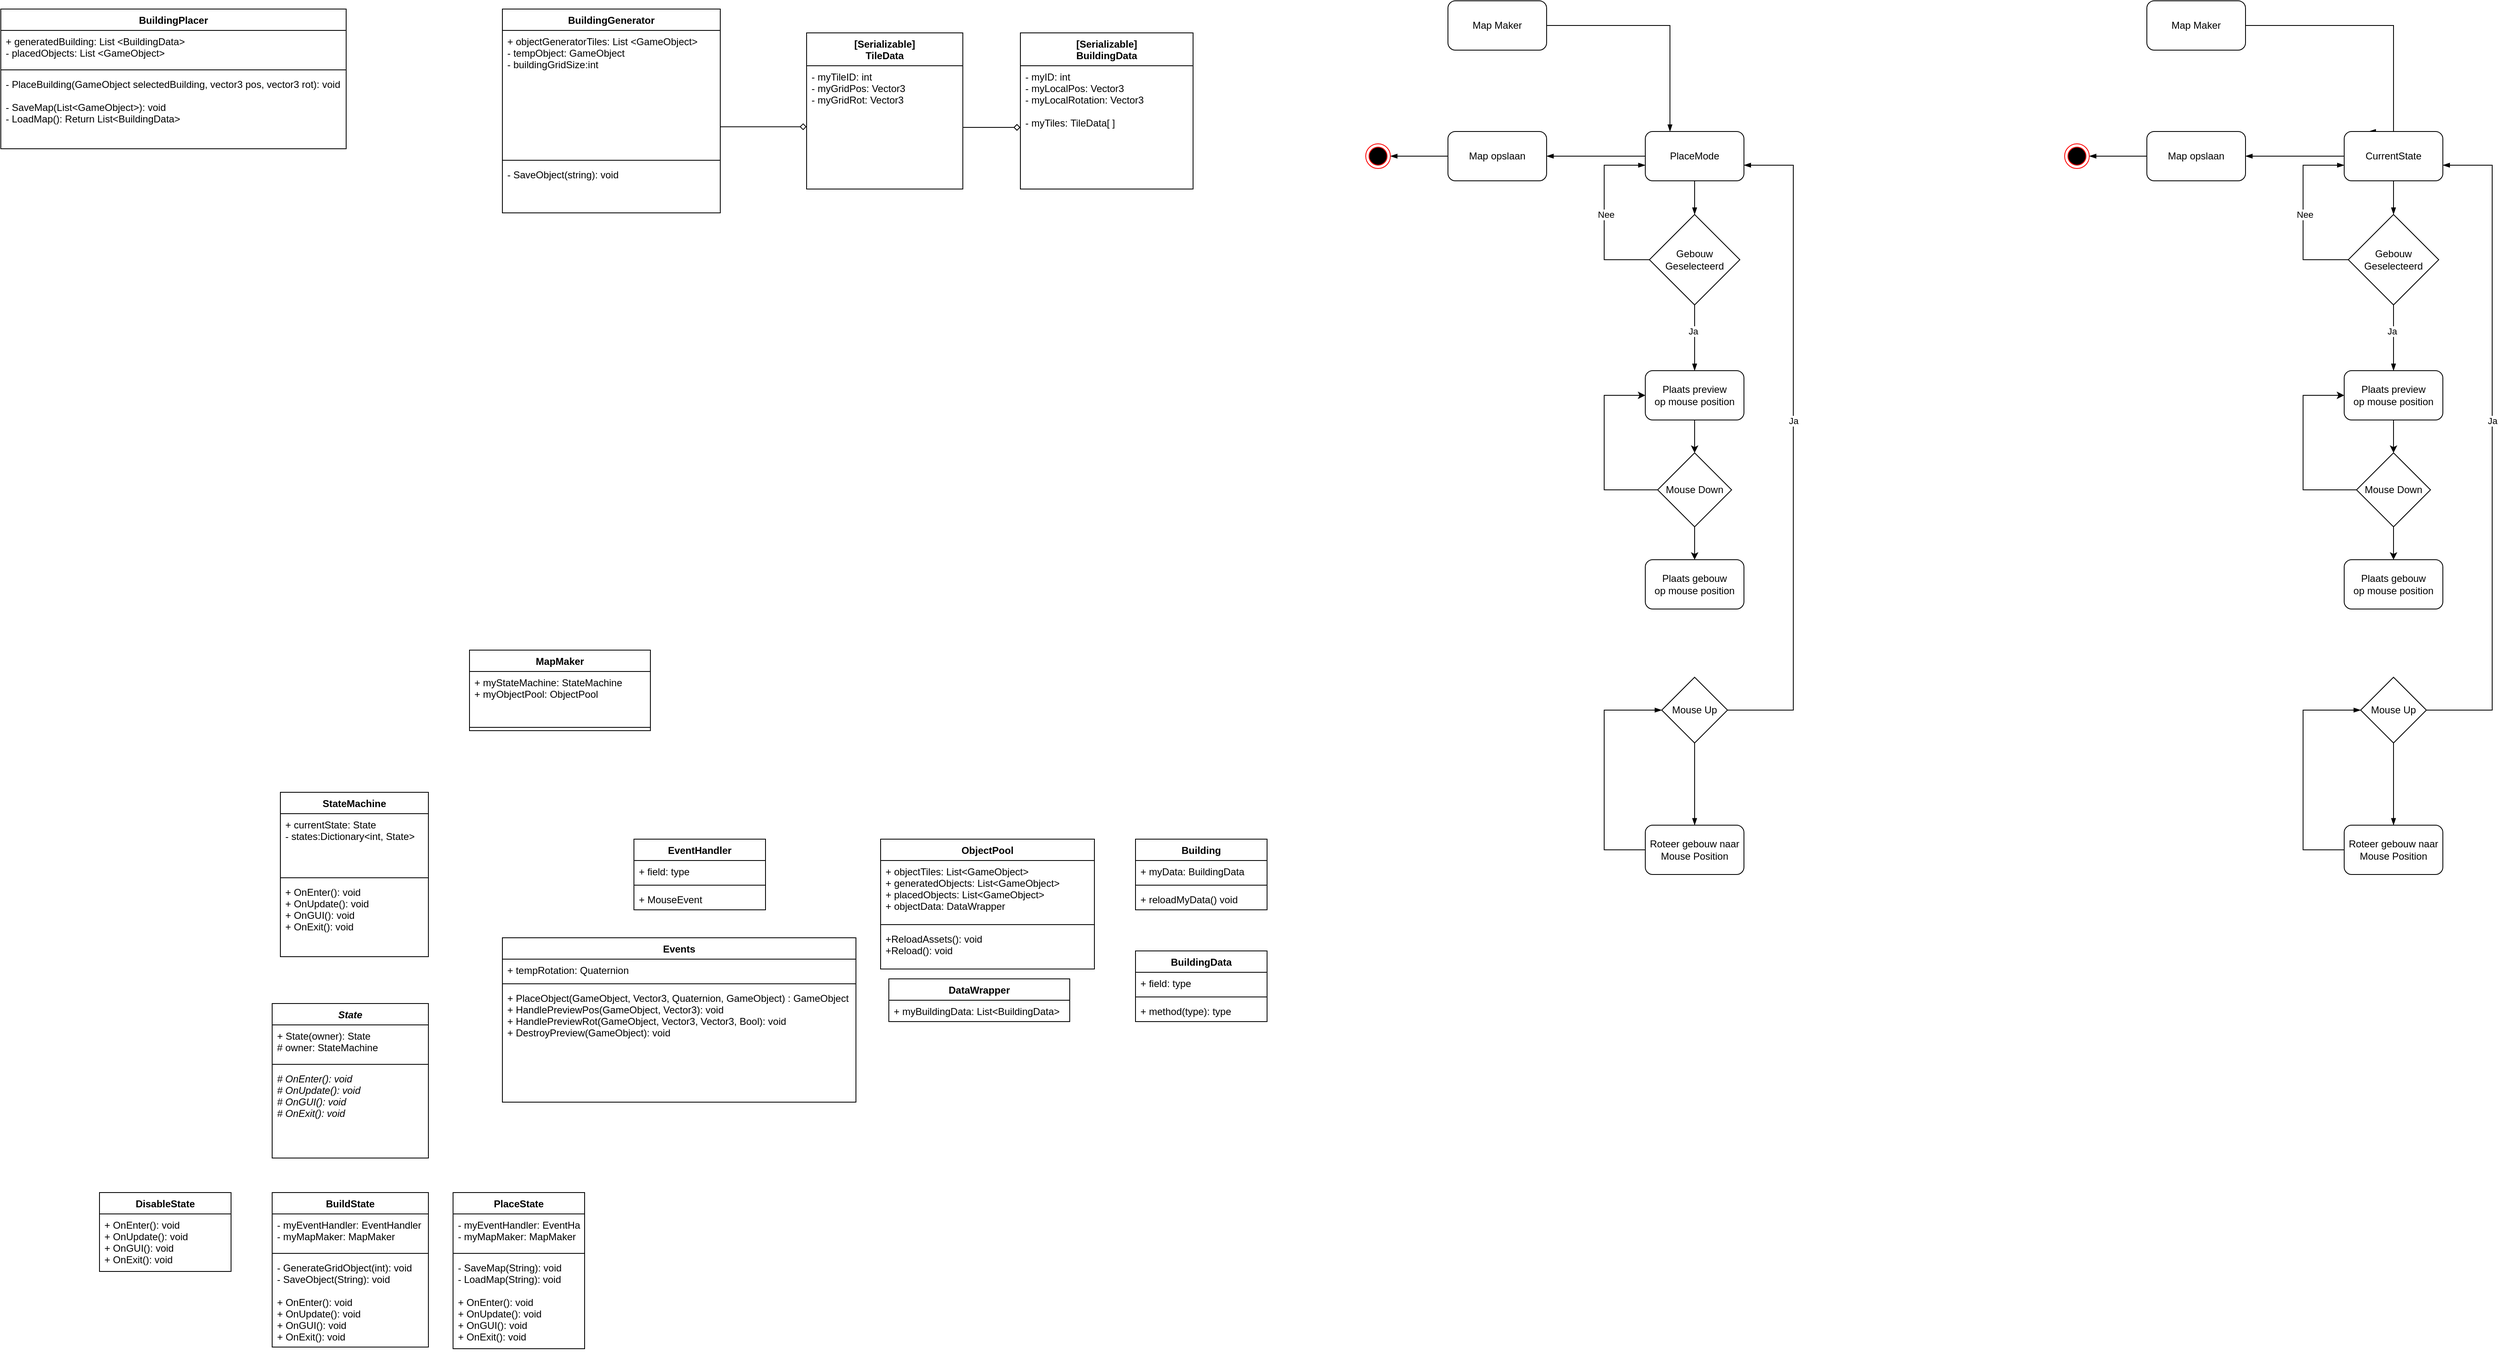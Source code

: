 <mxfile version="13.7.5" type="device"><diagram id="C5RBs43oDa-KdzZeNtuy" name="Page-1"><mxGraphModel dx="3716" dy="1123" grid="1" gridSize="10" guides="1" tooltips="1" connect="1" arrows="1" fold="1" page="1" pageScale="1" pageWidth="827" pageHeight="1169" math="0" shadow="0"><root><mxCell id="WIyWlLk6GJQsqaUBKTNV-0"/><mxCell id="WIyWlLk6GJQsqaUBKTNV-1" parent="WIyWlLk6GJQsqaUBKTNV-0"/><mxCell id="HH65eVQsqdhY8HwnUr6k-2" style="edgeStyle=orthogonalEdgeStyle;rounded=0;orthogonalLoop=1;jettySize=auto;html=1;endArrow=diamond;endFill=0;exitX=0.999;exitY=0.761;exitDx=0;exitDy=0;exitPerimeter=0;" parent="WIyWlLk6GJQsqaUBKTNV-1" source="IgAVM4vXfL1sO0VFCmK_-23" target="IgAVM4vXfL1sO0VFCmK_-1" edge="1"><mxGeometry relative="1" as="geometry"><Array as="points"><mxPoint x="-680" y="364"/><mxPoint x="-680" y="364"/></Array></mxGeometry></mxCell><mxCell id="HH65eVQsqdhY8HwnUr6k-53" style="edgeStyle=orthogonalEdgeStyle;rounded=0;orthogonalLoop=1;jettySize=auto;html=1;entryX=0.25;entryY=0;entryDx=0;entryDy=0;endArrow=blockThin;endFill=1;" parent="WIyWlLk6GJQsqaUBKTNV-1" source="HH65eVQsqdhY8HwnUr6k-3" target="HH65eVQsqdhY8HwnUr6k-4" edge="1"><mxGeometry relative="1" as="geometry"/></mxCell><mxCell id="HH65eVQsqdhY8HwnUr6k-3" value="Map Maker" style="rounded=1;whiteSpace=wrap;html=1;" parent="WIyWlLk6GJQsqaUBKTNV-1" vertex="1"><mxGeometry x="190" y="210" width="120" height="60" as="geometry"/></mxCell><mxCell id="HH65eVQsqdhY8HwnUr6k-16" style="edgeStyle=orthogonalEdgeStyle;rounded=0;orthogonalLoop=1;jettySize=auto;html=1;endArrow=blockThin;endFill=1;" parent="WIyWlLk6GJQsqaUBKTNV-1" source="HH65eVQsqdhY8HwnUr6k-4" target="HH65eVQsqdhY8HwnUr6k-5" edge="1"><mxGeometry relative="1" as="geometry"/></mxCell><mxCell id="HH65eVQsqdhY8HwnUr6k-27" style="edgeStyle=orthogonalEdgeStyle;rounded=0;orthogonalLoop=1;jettySize=auto;html=1;entryX=1;entryY=0.5;entryDx=0;entryDy=0;endArrow=blockThin;endFill=1;" parent="WIyWlLk6GJQsqaUBKTNV-1" source="HH65eVQsqdhY8HwnUr6k-4" target="HH65eVQsqdhY8HwnUr6k-11" edge="1"><mxGeometry relative="1" as="geometry"/></mxCell><mxCell id="HH65eVQsqdhY8HwnUr6k-4" value="PlaceMode&lt;br&gt;" style="rounded=1;whiteSpace=wrap;html=1;" parent="WIyWlLk6GJQsqaUBKTNV-1" vertex="1"><mxGeometry x="430" y="369" width="120" height="60" as="geometry"/></mxCell><mxCell id="HH65eVQsqdhY8HwnUr6k-12" style="edgeStyle=orthogonalEdgeStyle;rounded=0;orthogonalLoop=1;jettySize=auto;html=1;endArrow=blockThin;endFill=1;" parent="WIyWlLk6GJQsqaUBKTNV-1" source="HH65eVQsqdhY8HwnUr6k-5" target="HH65eVQsqdhY8HwnUr6k-4" edge="1"><mxGeometry relative="1" as="geometry"><Array as="points"><mxPoint x="380" y="525"/><mxPoint x="380" y="410"/></Array></mxGeometry></mxCell><mxCell id="HH65eVQsqdhY8HwnUr6k-13" value="Nee" style="edgeLabel;html=1;align=center;verticalAlign=middle;resizable=0;points=[];" parent="HH65eVQsqdhY8HwnUr6k-12" vertex="1" connectable="0"><mxGeometry x="-0.696" y="-1" relative="1" as="geometry"><mxPoint x="-20" y="-54" as="offset"/></mxGeometry></mxCell><mxCell id="HH65eVQsqdhY8HwnUr6k-14" style="edgeStyle=orthogonalEdgeStyle;rounded=0;orthogonalLoop=1;jettySize=auto;html=1;endArrow=blockThin;endFill=1;" parent="WIyWlLk6GJQsqaUBKTNV-1" source="HH65eVQsqdhY8HwnUr6k-5" target="HH65eVQsqdhY8HwnUr6k-6" edge="1"><mxGeometry relative="1" as="geometry"/></mxCell><mxCell id="HH65eVQsqdhY8HwnUr6k-15" value="Ja" style="edgeLabel;html=1;align=center;verticalAlign=middle;resizable=0;points=[];" parent="HH65eVQsqdhY8HwnUr6k-14" vertex="1" connectable="0"><mxGeometry x="-0.196" y="-2" relative="1" as="geometry"><mxPoint as="offset"/></mxGeometry></mxCell><mxCell id="HH65eVQsqdhY8HwnUr6k-5" value="Gebouw Geselecteerd" style="rhombus;whiteSpace=wrap;html=1;" parent="WIyWlLk6GJQsqaUBKTNV-1" vertex="1"><mxGeometry x="435" y="470" width="110" height="110" as="geometry"/></mxCell><mxCell id="2NxVNbhlV4K2pOtiTx14-7" style="edgeStyle=orthogonalEdgeStyle;rounded=0;orthogonalLoop=1;jettySize=auto;html=1;" edge="1" parent="WIyWlLk6GJQsqaUBKTNV-1" source="HH65eVQsqdhY8HwnUr6k-6" target="2NxVNbhlV4K2pOtiTx14-6"><mxGeometry relative="1" as="geometry"/></mxCell><mxCell id="HH65eVQsqdhY8HwnUr6k-6" value="Plaats preview&lt;br&gt;op mouse position" style="rounded=1;whiteSpace=wrap;html=1;" parent="WIyWlLk6GJQsqaUBKTNV-1" vertex="1"><mxGeometry x="430" y="660" width="120" height="60" as="geometry"/></mxCell><mxCell id="HH65eVQsqdhY8HwnUr6k-52" style="edgeStyle=orthogonalEdgeStyle;rounded=0;orthogonalLoop=1;jettySize=auto;html=1;endArrow=blockThin;endFill=1;" parent="WIyWlLk6GJQsqaUBKTNV-1" source="HH65eVQsqdhY8HwnUr6k-11" target="HH65eVQsqdhY8HwnUr6k-51" edge="1"><mxGeometry relative="1" as="geometry"/></mxCell><mxCell id="HH65eVQsqdhY8HwnUr6k-11" value="Map opslaan" style="rounded=1;whiteSpace=wrap;html=1;" parent="WIyWlLk6GJQsqaUBKTNV-1" vertex="1"><mxGeometry x="190" y="369" width="120" height="60" as="geometry"/></mxCell><mxCell id="HH65eVQsqdhY8HwnUr6k-21" style="edgeStyle=orthogonalEdgeStyle;rounded=0;orthogonalLoop=1;jettySize=auto;html=1;endArrow=blockThin;endFill=1;" parent="WIyWlLk6GJQsqaUBKTNV-1" source="HH65eVQsqdhY8HwnUr6k-17" target="HH65eVQsqdhY8HwnUr6k-20" edge="1"><mxGeometry relative="1" as="geometry"/></mxCell><mxCell id="HH65eVQsqdhY8HwnUr6k-24" style="edgeStyle=orthogonalEdgeStyle;rounded=0;orthogonalLoop=1;jettySize=auto;html=1;endArrow=blockThin;endFill=1;" parent="WIyWlLk6GJQsqaUBKTNV-1" source="HH65eVQsqdhY8HwnUr6k-17" target="HH65eVQsqdhY8HwnUr6k-4" edge="1"><mxGeometry relative="1" as="geometry"><mxPoint x="620" y="792" as="targetPoint"/><Array as="points"><mxPoint x="610" y="1073"/><mxPoint x="610" y="410"/></Array></mxGeometry></mxCell><mxCell id="HH65eVQsqdhY8HwnUr6k-26" value="Nee" style="edgeLabel;html=1;align=center;verticalAlign=middle;resizable=0;points=[];" parent="HH65eVQsqdhY8HwnUr6k-24" vertex="1" connectable="0"><mxGeometry x="-0.267" y="2" relative="1" as="geometry"><mxPoint x="-118" y="193" as="offset"/></mxGeometry></mxCell><mxCell id="HH65eVQsqdhY8HwnUr6k-48" value="Ja" style="edgeLabel;html=1;align=center;verticalAlign=middle;resizable=0;points=[];" parent="HH65eVQsqdhY8HwnUr6k-24" vertex="1" connectable="0"><mxGeometry x="0.111" y="-16" relative="1" as="geometry"><mxPoint x="-16" y="14" as="offset"/></mxGeometry></mxCell><mxCell id="HH65eVQsqdhY8HwnUr6k-17" value="Mouse Up" style="rhombus;whiteSpace=wrap;html=1;" parent="WIyWlLk6GJQsqaUBKTNV-1" vertex="1"><mxGeometry x="450" y="1033" width="80" height="80" as="geometry"/></mxCell><mxCell id="HH65eVQsqdhY8HwnUr6k-25" style="edgeStyle=orthogonalEdgeStyle;rounded=0;orthogonalLoop=1;jettySize=auto;html=1;entryX=0;entryY=0.5;entryDx=0;entryDy=0;endArrow=blockThin;endFill=1;" parent="WIyWlLk6GJQsqaUBKTNV-1" source="HH65eVQsqdhY8HwnUr6k-20" target="HH65eVQsqdhY8HwnUr6k-17" edge="1"><mxGeometry relative="1" as="geometry"><Array as="points"><mxPoint x="380" y="1243"/><mxPoint x="380" y="1073"/></Array></mxGeometry></mxCell><mxCell id="HH65eVQsqdhY8HwnUr6k-20" value="Roteer gebouw naar &lt;br&gt;Mouse Position" style="rounded=1;whiteSpace=wrap;html=1;" parent="WIyWlLk6GJQsqaUBKTNV-1" vertex="1"><mxGeometry x="430" y="1213" width="120" height="60" as="geometry"/></mxCell><mxCell id="HH65eVQsqdhY8HwnUr6k-51" value="" style="ellipse;html=1;shape=endState;fillColor=#000000;strokeColor=#ff0000;" parent="WIyWlLk6GJQsqaUBKTNV-1" vertex="1"><mxGeometry x="90" y="384" width="30" height="30" as="geometry"/></mxCell><mxCell id="soFC3CEI2WDSfZ9Vsv8Y-6" value="BuildingPlacer&#10;" style="swimlane;fontStyle=1;align=center;verticalAlign=top;childLayout=stackLayout;horizontal=1;startSize=26;horizontalStack=0;resizeParent=1;resizeParentMax=0;resizeLast=0;collapsible=1;marginBottom=0;" parent="WIyWlLk6GJQsqaUBKTNV-1" vertex="1"><mxGeometry x="-1570" y="220" width="420" height="170" as="geometry"/></mxCell><mxCell id="soFC3CEI2WDSfZ9Vsv8Y-7" value="+ generatedBuilding: List &lt;BuildingData&gt;&#10;- placedObjects: List &lt;GameObject&gt;" style="text;strokeColor=none;fillColor=none;align=left;verticalAlign=top;spacingLeft=4;spacingRight=4;overflow=hidden;rotatable=0;points=[[0,0.5],[1,0.5]];portConstraint=eastwest;" parent="soFC3CEI2WDSfZ9Vsv8Y-6" vertex="1"><mxGeometry y="26" width="420" height="44" as="geometry"/></mxCell><mxCell id="soFC3CEI2WDSfZ9Vsv8Y-8" value="" style="line;strokeWidth=1;fillColor=none;align=left;verticalAlign=middle;spacingTop=-1;spacingLeft=3;spacingRight=3;rotatable=0;labelPosition=right;points=[];portConstraint=eastwest;" parent="soFC3CEI2WDSfZ9Vsv8Y-6" vertex="1"><mxGeometry y="70" width="420" height="8" as="geometry"/></mxCell><mxCell id="soFC3CEI2WDSfZ9Vsv8Y-9" value="- PlaceBuilding(GameObject selectedBuilding, vector3 pos, vector3 rot): void&#10;&#10;- SaveMap(List&lt;GameObject&gt;): void&#10;- LoadMap(): Return List&lt;BuildingData&gt; &#10;&#10;" style="text;strokeColor=none;fillColor=none;align=left;verticalAlign=top;spacingLeft=4;spacingRight=4;overflow=hidden;rotatable=0;points=[[0,0.5],[1,0.5]];portConstraint=eastwest;" parent="soFC3CEI2WDSfZ9Vsv8Y-6" vertex="1"><mxGeometry y="78" width="420" height="92" as="geometry"/></mxCell><mxCell id="IgAVM4vXfL1sO0VFCmK_-22" value="BuildingGenerator" style="swimlane;fontStyle=1;align=center;verticalAlign=top;childLayout=stackLayout;horizontal=1;startSize=26;horizontalStack=0;resizeParent=1;resizeParentMax=0;resizeLast=0;collapsible=1;marginBottom=0;" parent="WIyWlLk6GJQsqaUBKTNV-1" vertex="1"><mxGeometry x="-960" y="220" width="265" height="248" as="geometry"/></mxCell><mxCell id="IgAVM4vXfL1sO0VFCmK_-23" value="+ objectGeneratorTiles: List &lt;GameObject&gt;&#10;- tempObject: GameObject&#10;- buildingGridSize:int&#10;" style="text;strokeColor=none;fillColor=none;align=left;verticalAlign=top;spacingLeft=4;spacingRight=4;overflow=hidden;rotatable=0;points=[[0,0.5],[1,0.5]];portConstraint=eastwest;" parent="IgAVM4vXfL1sO0VFCmK_-22" vertex="1"><mxGeometry y="26" width="265" height="154" as="geometry"/></mxCell><mxCell id="IgAVM4vXfL1sO0VFCmK_-24" value="" style="line;strokeWidth=1;fillColor=none;align=left;verticalAlign=middle;spacingTop=-1;spacingLeft=3;spacingRight=3;rotatable=0;labelPosition=right;points=[];portConstraint=eastwest;" parent="IgAVM4vXfL1sO0VFCmK_-22" vertex="1"><mxGeometry y="180" width="265" height="8" as="geometry"/></mxCell><mxCell id="IgAVM4vXfL1sO0VFCmK_-25" value="- SaveObject(string): void" style="text;strokeColor=none;fillColor=none;align=left;verticalAlign=top;spacingLeft=4;spacingRight=4;overflow=hidden;rotatable=0;points=[[0,0.5],[1,0.5]];portConstraint=eastwest;" parent="IgAVM4vXfL1sO0VFCmK_-22" vertex="1"><mxGeometry y="188" width="265" height="60" as="geometry"/></mxCell><mxCell id="lR8WAsf2IgUZu-vf9oTi-2" style="edgeStyle=orthogonalEdgeStyle;rounded=0;orthogonalLoop=1;jettySize=auto;html=1;entryX=0;entryY=0.5;entryDx=0;entryDy=0;endArrow=diamond;endFill=0;" parent="WIyWlLk6GJQsqaUBKTNV-1" source="IgAVM4vXfL1sO0VFCmK_-1" target="soFC3CEI2WDSfZ9Vsv8Y-3" edge="1"><mxGeometry relative="1" as="geometry"/></mxCell><mxCell id="soFC3CEI2WDSfZ9Vsv8Y-2" value="[Serializable]&#10;BuildingData&#10;" style="swimlane;fontStyle=1;align=center;verticalAlign=top;childLayout=stackLayout;horizontal=1;startSize=40;horizontalStack=0;resizeParent=1;resizeParentMax=0;resizeLast=0;collapsible=1;marginBottom=0;" parent="WIyWlLk6GJQsqaUBKTNV-1" vertex="1"><mxGeometry x="-330" y="249" width="210" height="190" as="geometry"><mxRectangle x="-505" y="260" width="110" height="30" as="alternateBounds"/></mxGeometry></mxCell><mxCell id="soFC3CEI2WDSfZ9Vsv8Y-3" value="- myID: int&#10;- myLocalPos: Vector3&#10;- myLocalRotation: Vector3&#10;&#10;- myTiles: TileData[ ]" style="text;strokeColor=none;fillColor=none;align=left;verticalAlign=top;spacingLeft=4;spacingRight=4;overflow=hidden;rotatable=0;points=[[0,0.5],[1,0.5]];portConstraint=eastwest;" parent="soFC3CEI2WDSfZ9Vsv8Y-2" vertex="1"><mxGeometry y="40" width="210" height="150" as="geometry"/></mxCell><mxCell id="IgAVM4vXfL1sO0VFCmK_-0" value="[Serializable]&#10;TileData" style="swimlane;fontStyle=1;align=center;verticalAlign=top;childLayout=stackLayout;horizontal=1;startSize=40;horizontalStack=0;resizeParent=1;resizeParentMax=0;resizeLast=0;collapsible=1;marginBottom=0;" parent="WIyWlLk6GJQsqaUBKTNV-1" vertex="1"><mxGeometry x="-590" y="249" width="190" height="190" as="geometry"/></mxCell><mxCell id="IgAVM4vXfL1sO0VFCmK_-1" value="- myTileID: int&#10;- myGridPos: Vector3&#10;- myGridRot: Vector3&#10;" style="text;strokeColor=none;fillColor=none;align=left;verticalAlign=top;spacingLeft=4;spacingRight=4;overflow=hidden;rotatable=0;points=[[0,0.5],[1,0.5]];portConstraint=eastwest;" parent="IgAVM4vXfL1sO0VFCmK_-0" vertex="1"><mxGeometry y="40" width="190" height="150" as="geometry"/></mxCell><mxCell id="HI-o-fV5O4ijGxOZc2qG-28" value="ObjectPool" style="swimlane;fontStyle=1;align=center;verticalAlign=top;childLayout=stackLayout;horizontal=1;startSize=26;horizontalStack=0;resizeParent=1;resizeParentMax=0;resizeLast=0;collapsible=1;marginBottom=0;" parent="WIyWlLk6GJQsqaUBKTNV-1" vertex="1"><mxGeometry x="-500" y="1230" width="260" height="158" as="geometry"/></mxCell><mxCell id="HI-o-fV5O4ijGxOZc2qG-29" value="+ objectTiles: List&lt;GameObject&gt;&#10;+ generatedObjects: List&lt;GameObject&gt;&#10;+ placedObjects: List&lt;GameObject&gt;&#10;+ objectData: DataWrapper" style="text;strokeColor=none;fillColor=none;align=left;verticalAlign=top;spacingLeft=4;spacingRight=4;overflow=hidden;rotatable=0;points=[[0,0.5],[1,0.5]];portConstraint=eastwest;" parent="HI-o-fV5O4ijGxOZc2qG-28" vertex="1"><mxGeometry y="26" width="260" height="74" as="geometry"/></mxCell><mxCell id="HI-o-fV5O4ijGxOZc2qG-30" value="" style="line;strokeWidth=1;fillColor=none;align=left;verticalAlign=middle;spacingTop=-1;spacingLeft=3;spacingRight=3;rotatable=0;labelPosition=right;points=[];portConstraint=eastwest;" parent="HI-o-fV5O4ijGxOZc2qG-28" vertex="1"><mxGeometry y="100" width="260" height="8" as="geometry"/></mxCell><mxCell id="HI-o-fV5O4ijGxOZc2qG-31" value="+ReloadAssets(): void&#10;+Reload(): void" style="text;strokeColor=none;fillColor=none;align=left;verticalAlign=top;spacingLeft=4;spacingRight=4;overflow=hidden;rotatable=0;points=[[0,0.5],[1,0.5]];portConstraint=eastwest;" parent="HI-o-fV5O4ijGxOZc2qG-28" vertex="1"><mxGeometry y="108" width="260" height="50" as="geometry"/></mxCell><mxCell id="lR8WAsf2IgUZu-vf9oTi-15" value="EventHandler" style="swimlane;fontStyle=1;align=center;verticalAlign=top;childLayout=stackLayout;horizontal=1;startSize=26;horizontalStack=0;resizeParent=1;resizeParentMax=0;resizeLast=0;collapsible=1;marginBottom=0;" parent="WIyWlLk6GJQsqaUBKTNV-1" vertex="1"><mxGeometry x="-800" y="1230" width="160" height="86" as="geometry"/></mxCell><mxCell id="lR8WAsf2IgUZu-vf9oTi-16" value="+ field: type" style="text;strokeColor=none;fillColor=none;align=left;verticalAlign=top;spacingLeft=4;spacingRight=4;overflow=hidden;rotatable=0;points=[[0,0.5],[1,0.5]];portConstraint=eastwest;" parent="lR8WAsf2IgUZu-vf9oTi-15" vertex="1"><mxGeometry y="26" width="160" height="26" as="geometry"/></mxCell><mxCell id="lR8WAsf2IgUZu-vf9oTi-17" value="" style="line;strokeWidth=1;fillColor=none;align=left;verticalAlign=middle;spacingTop=-1;spacingLeft=3;spacingRight=3;rotatable=0;labelPosition=right;points=[];portConstraint=eastwest;" parent="lR8WAsf2IgUZu-vf9oTi-15" vertex="1"><mxGeometry y="52" width="160" height="8" as="geometry"/></mxCell><mxCell id="lR8WAsf2IgUZu-vf9oTi-18" value="+ MouseEvent" style="text;strokeColor=none;fillColor=none;align=left;verticalAlign=top;spacingLeft=4;spacingRight=4;overflow=hidden;rotatable=0;points=[[0,0.5],[1,0.5]];portConstraint=eastwest;" parent="lR8WAsf2IgUZu-vf9oTi-15" vertex="1"><mxGeometry y="60" width="160" height="26" as="geometry"/></mxCell><mxCell id="HI-o-fV5O4ijGxOZc2qG-32" value="DataWrapper" style="swimlane;fontStyle=1;align=center;verticalAlign=top;childLayout=stackLayout;horizontal=1;startSize=26;horizontalStack=0;resizeParent=1;resizeParentMax=0;resizeLast=0;collapsible=1;marginBottom=0;" parent="WIyWlLk6GJQsqaUBKTNV-1" vertex="1"><mxGeometry x="-490" y="1400" width="220" height="52" as="geometry"/></mxCell><mxCell id="HI-o-fV5O4ijGxOZc2qG-33" value="+ myBuildingData: List&lt;BuildingData&gt;" style="text;strokeColor=none;fillColor=none;align=left;verticalAlign=top;spacingLeft=4;spacingRight=4;overflow=hidden;rotatable=0;points=[[0,0.5],[1,0.5]];portConstraint=eastwest;" parent="HI-o-fV5O4ijGxOZc2qG-32" vertex="1"><mxGeometry y="26" width="220" height="26" as="geometry"/></mxCell><mxCell id="HI-o-fV5O4ijGxOZc2qG-41" value="Building&#10;" style="swimlane;fontStyle=1;align=center;verticalAlign=top;childLayout=stackLayout;horizontal=1;startSize=26;horizontalStack=0;resizeParent=1;resizeParentMax=0;resizeLast=0;collapsible=1;marginBottom=0;" parent="WIyWlLk6GJQsqaUBKTNV-1" vertex="1"><mxGeometry x="-190" y="1230" width="160" height="86" as="geometry"/></mxCell><mxCell id="HI-o-fV5O4ijGxOZc2qG-42" value="+ myData: BuildingData" style="text;strokeColor=none;fillColor=none;align=left;verticalAlign=top;spacingLeft=4;spacingRight=4;overflow=hidden;rotatable=0;points=[[0,0.5],[1,0.5]];portConstraint=eastwest;" parent="HI-o-fV5O4ijGxOZc2qG-41" vertex="1"><mxGeometry y="26" width="160" height="26" as="geometry"/></mxCell><mxCell id="HI-o-fV5O4ijGxOZc2qG-43" value="" style="line;strokeWidth=1;fillColor=none;align=left;verticalAlign=middle;spacingTop=-1;spacingLeft=3;spacingRight=3;rotatable=0;labelPosition=right;points=[];portConstraint=eastwest;" parent="HI-o-fV5O4ijGxOZc2qG-41" vertex="1"><mxGeometry y="52" width="160" height="8" as="geometry"/></mxCell><mxCell id="HI-o-fV5O4ijGxOZc2qG-44" value="+ reloadMyData() void" style="text;strokeColor=none;fillColor=none;align=left;verticalAlign=top;spacingLeft=4;spacingRight=4;overflow=hidden;rotatable=0;points=[[0,0.5],[1,0.5]];portConstraint=eastwest;" parent="HI-o-fV5O4ijGxOZc2qG-41" vertex="1"><mxGeometry y="60" width="160" height="26" as="geometry"/></mxCell><mxCell id="HI-o-fV5O4ijGxOZc2qG-36" value="BuildingData" style="swimlane;fontStyle=1;align=center;verticalAlign=top;childLayout=stackLayout;horizontal=1;startSize=26;horizontalStack=0;resizeParent=1;resizeParentMax=0;resizeLast=0;collapsible=1;marginBottom=0;" parent="WIyWlLk6GJQsqaUBKTNV-1" vertex="1"><mxGeometry x="-190" y="1366" width="160" height="86" as="geometry"/></mxCell><mxCell id="HI-o-fV5O4ijGxOZc2qG-37" value="+ field: type" style="text;strokeColor=none;fillColor=none;align=left;verticalAlign=top;spacingLeft=4;spacingRight=4;overflow=hidden;rotatable=0;points=[[0,0.5],[1,0.5]];portConstraint=eastwest;" parent="HI-o-fV5O4ijGxOZc2qG-36" vertex="1"><mxGeometry y="26" width="160" height="26" as="geometry"/></mxCell><mxCell id="HI-o-fV5O4ijGxOZc2qG-38" value="" style="line;strokeWidth=1;fillColor=none;align=left;verticalAlign=middle;spacingTop=-1;spacingLeft=3;spacingRight=3;rotatable=0;labelPosition=right;points=[];portConstraint=eastwest;" parent="HI-o-fV5O4ijGxOZc2qG-36" vertex="1"><mxGeometry y="52" width="160" height="8" as="geometry"/></mxCell><mxCell id="HI-o-fV5O4ijGxOZc2qG-39" value="+ method(type): type" style="text;strokeColor=none;fillColor=none;align=left;verticalAlign=top;spacingLeft=4;spacingRight=4;overflow=hidden;rotatable=0;points=[[0,0.5],[1,0.5]];portConstraint=eastwest;" parent="HI-o-fV5O4ijGxOZc2qG-36" vertex="1"><mxGeometry y="60" width="160" height="26" as="geometry"/></mxCell><mxCell id="HI-o-fV5O4ijGxOZc2qG-12" value="State" style="swimlane;fontStyle=3;align=center;verticalAlign=top;childLayout=stackLayout;horizontal=1;startSize=26;horizontalStack=0;resizeParent=1;resizeParentMax=0;resizeLast=0;collapsible=1;marginBottom=0;" parent="WIyWlLk6GJQsqaUBKTNV-1" vertex="1"><mxGeometry x="-1240" y="1430" width="190" height="188" as="geometry"/></mxCell><mxCell id="HI-o-fV5O4ijGxOZc2qG-13" value="+ State(owner): State&#10;# owner: StateMachine" style="text;strokeColor=none;fillColor=none;align=left;verticalAlign=top;spacingLeft=4;spacingRight=4;overflow=hidden;rotatable=0;points=[[0,0.5],[1,0.5]];portConstraint=eastwest;" parent="HI-o-fV5O4ijGxOZc2qG-12" vertex="1"><mxGeometry y="26" width="190" height="44" as="geometry"/></mxCell><mxCell id="HI-o-fV5O4ijGxOZc2qG-14" value="" style="line;strokeWidth=1;fillColor=none;align=left;verticalAlign=middle;spacingTop=-1;spacingLeft=3;spacingRight=3;rotatable=0;labelPosition=right;points=[];portConstraint=eastwest;" parent="HI-o-fV5O4ijGxOZc2qG-12" vertex="1"><mxGeometry y="70" width="190" height="8" as="geometry"/></mxCell><mxCell id="HI-o-fV5O4ijGxOZc2qG-15" value="# OnEnter(): void&#10;# OnUpdate(): void&#10;# OnGUI(): void&#10;# OnExit(): void" style="text;strokeColor=none;fillColor=none;align=left;verticalAlign=top;spacingLeft=4;spacingRight=4;overflow=hidden;rotatable=0;points=[[0,0.5],[1,0.5]];portConstraint=eastwest;fontStyle=2" parent="HI-o-fV5O4ijGxOZc2qG-12" vertex="1"><mxGeometry y="78" width="190" height="110" as="geometry"/></mxCell><mxCell id="HI-o-fV5O4ijGxOZc2qG-20" value="BuildState" style="swimlane;fontStyle=1;align=center;verticalAlign=top;childLayout=stackLayout;horizontal=1;startSize=26;horizontalStack=0;resizeParent=1;resizeParentMax=0;resizeLast=0;collapsible=1;marginBottom=0;" parent="WIyWlLk6GJQsqaUBKTNV-1" vertex="1"><mxGeometry x="-1240" y="1660" width="190" height="188" as="geometry"/></mxCell><mxCell id="HI-o-fV5O4ijGxOZc2qG-21" value="- myEventHandler: EventHandler&#10;- myMapMaker: MapMaker&#10;" style="text;strokeColor=none;fillColor=none;align=left;verticalAlign=top;spacingLeft=4;spacingRight=4;overflow=hidden;rotatable=0;points=[[0,0.5],[1,0.5]];portConstraint=eastwest;" parent="HI-o-fV5O4ijGxOZc2qG-20" vertex="1"><mxGeometry y="26" width="190" height="44" as="geometry"/></mxCell><mxCell id="HI-o-fV5O4ijGxOZc2qG-22" value="" style="line;strokeWidth=1;fillColor=none;align=left;verticalAlign=middle;spacingTop=-1;spacingLeft=3;spacingRight=3;rotatable=0;labelPosition=right;points=[];portConstraint=eastwest;" parent="HI-o-fV5O4ijGxOZc2qG-20" vertex="1"><mxGeometry y="70" width="190" height="8" as="geometry"/></mxCell><mxCell id="HI-o-fV5O4ijGxOZc2qG-23" value="- GenerateGridObject(int): void&#10;- SaveObject(String): void&#10;&#10;+ OnEnter(): void&#10;+ OnUpdate(): void&#10;+ OnGUI(): void&#10;+ OnExit(): void" style="text;strokeColor=none;fillColor=none;align=left;verticalAlign=top;spacingLeft=4;spacingRight=4;overflow=hidden;rotatable=0;points=[[0,0.5],[1,0.5]];portConstraint=eastwest;" parent="HI-o-fV5O4ijGxOZc2qG-20" vertex="1"><mxGeometry y="78" width="190" height="110" as="geometry"/></mxCell><mxCell id="HI-o-fV5O4ijGxOZc2qG-16" value="PlaceState" style="swimlane;fontStyle=1;align=center;verticalAlign=top;childLayout=stackLayout;horizontal=1;startSize=26;horizontalStack=0;resizeParent=1;resizeParentMax=0;resizeLast=0;collapsible=1;marginBottom=0;" parent="WIyWlLk6GJQsqaUBKTNV-1" vertex="1"><mxGeometry x="-1020" y="1660" width="160" height="190" as="geometry"/></mxCell><mxCell id="HI-o-fV5O4ijGxOZc2qG-17" value="- myEventHandler: EventHandler&#10;- myMapMaker: MapMaker" style="text;strokeColor=none;fillColor=none;align=left;verticalAlign=top;spacingLeft=4;spacingRight=4;overflow=hidden;rotatable=0;points=[[0,0.5],[1,0.5]];portConstraint=eastwest;" parent="HI-o-fV5O4ijGxOZc2qG-16" vertex="1"><mxGeometry y="26" width="160" height="44" as="geometry"/></mxCell><mxCell id="HI-o-fV5O4ijGxOZc2qG-18" value="" style="line;strokeWidth=1;fillColor=none;align=left;verticalAlign=middle;spacingTop=-1;spacingLeft=3;spacingRight=3;rotatable=0;labelPosition=right;points=[];portConstraint=eastwest;" parent="HI-o-fV5O4ijGxOZc2qG-16" vertex="1"><mxGeometry y="70" width="160" height="8" as="geometry"/></mxCell><mxCell id="HI-o-fV5O4ijGxOZc2qG-19" value="- SaveMap(String): void&#10;- LoadMap(String): void&#10;&#10;+ OnEnter(): void&#10;+ OnUpdate(): void&#10;+ OnGUI(): void&#10;+ OnExit(): void" style="text;strokeColor=none;fillColor=none;align=left;verticalAlign=top;spacingLeft=4;spacingRight=4;overflow=hidden;rotatable=0;points=[[0,0.5],[1,0.5]];portConstraint=eastwest;" parent="HI-o-fV5O4ijGxOZc2qG-16" vertex="1"><mxGeometry y="78" width="160" height="112" as="geometry"/></mxCell><mxCell id="HI-o-fV5O4ijGxOZc2qG-24" value="DisableState" style="swimlane;fontStyle=1;align=center;verticalAlign=top;childLayout=stackLayout;horizontal=1;startSize=26;horizontalStack=0;resizeParent=1;resizeParentMax=0;resizeLast=0;collapsible=1;marginBottom=0;" parent="WIyWlLk6GJQsqaUBKTNV-1" vertex="1"><mxGeometry x="-1450" y="1660" width="160" height="96" as="geometry"/></mxCell><mxCell id="HI-o-fV5O4ijGxOZc2qG-27" value="+ OnEnter(): void&#10;+ OnUpdate(): void&#10;+ OnGUI(): void&#10;+ OnExit(): void" style="text;strokeColor=none;fillColor=none;align=left;verticalAlign=top;spacingLeft=4;spacingRight=4;overflow=hidden;rotatable=0;points=[[0,0.5],[1,0.5]];portConstraint=eastwest;" parent="HI-o-fV5O4ijGxOZc2qG-24" vertex="1"><mxGeometry y="26" width="160" height="70" as="geometry"/></mxCell><mxCell id="HI-o-fV5O4ijGxOZc2qG-8" value="StateMachine" style="swimlane;fontStyle=1;align=center;verticalAlign=top;childLayout=stackLayout;horizontal=1;startSize=26;horizontalStack=0;resizeParent=1;resizeParentMax=0;resizeLast=0;collapsible=1;marginBottom=0;" parent="WIyWlLk6GJQsqaUBKTNV-1" vertex="1"><mxGeometry x="-1230" y="1173" width="180" height="200" as="geometry"/></mxCell><mxCell id="HI-o-fV5O4ijGxOZc2qG-9" value="+ currentState: State&#10;- states:Dictionary&lt;int, State&gt;" style="text;strokeColor=none;fillColor=none;align=left;verticalAlign=top;spacingLeft=4;spacingRight=4;overflow=hidden;rotatable=0;points=[[0,0.5],[1,0.5]];portConstraint=eastwest;" parent="HI-o-fV5O4ijGxOZc2qG-8" vertex="1"><mxGeometry y="26" width="180" height="74" as="geometry"/></mxCell><mxCell id="HI-o-fV5O4ijGxOZc2qG-10" value="" style="line;strokeWidth=1;fillColor=none;align=left;verticalAlign=middle;spacingTop=-1;spacingLeft=3;spacingRight=3;rotatable=0;labelPosition=right;points=[];portConstraint=eastwest;" parent="HI-o-fV5O4ijGxOZc2qG-8" vertex="1"><mxGeometry y="100" width="180" height="8" as="geometry"/></mxCell><mxCell id="HI-o-fV5O4ijGxOZc2qG-11" value="+ OnEnter(): void&#10;+ OnUpdate(): void&#10;+ OnGUI(): void&#10;+ OnExit(): void" style="text;strokeColor=none;fillColor=none;align=left;verticalAlign=top;spacingLeft=4;spacingRight=4;overflow=hidden;rotatable=0;points=[[0,0.5],[1,0.5]];portConstraint=eastwest;" parent="HI-o-fV5O4ijGxOZc2qG-8" vertex="1"><mxGeometry y="108" width="180" height="92" as="geometry"/></mxCell><mxCell id="HI-o-fV5O4ijGxOZc2qG-0" value="MapMaker" style="swimlane;fontStyle=1;align=center;verticalAlign=top;childLayout=stackLayout;horizontal=1;startSize=26;horizontalStack=0;resizeParent=1;resizeParentMax=0;resizeLast=0;collapsible=1;marginBottom=0;" parent="WIyWlLk6GJQsqaUBKTNV-1" vertex="1"><mxGeometry x="-1000" y="1000" width="220" height="98" as="geometry"/></mxCell><mxCell id="HI-o-fV5O4ijGxOZc2qG-1" value="+ myStateMachine: StateMachine&#10;+ myObjectPool: ObjectPool" style="text;strokeColor=none;fillColor=none;align=left;verticalAlign=top;spacingLeft=4;spacingRight=4;overflow=hidden;rotatable=0;points=[[0,0.5],[1,0.5]];portConstraint=eastwest;" parent="HI-o-fV5O4ijGxOZc2qG-0" vertex="1"><mxGeometry y="26" width="220" height="64" as="geometry"/></mxCell><mxCell id="HI-o-fV5O4ijGxOZc2qG-2" value="" style="line;strokeWidth=1;fillColor=none;align=left;verticalAlign=middle;spacingTop=-1;spacingLeft=3;spacingRight=3;rotatable=0;labelPosition=right;points=[];portConstraint=eastwest;" parent="HI-o-fV5O4ijGxOZc2qG-0" vertex="1"><mxGeometry y="90" width="220" height="8" as="geometry"/></mxCell><mxCell id="2NxVNbhlV4K2pOtiTx14-5" value="&lt;span&gt;Plaats gebouw&lt;/span&gt;&lt;br&gt;&lt;span&gt;op mouse position&lt;/span&gt;" style="rounded=1;whiteSpace=wrap;html=1;" vertex="1" parent="WIyWlLk6GJQsqaUBKTNV-1"><mxGeometry x="430" y="890" width="120" height="60" as="geometry"/></mxCell><mxCell id="2NxVNbhlV4K2pOtiTx14-8" style="edgeStyle=orthogonalEdgeStyle;rounded=0;orthogonalLoop=1;jettySize=auto;html=1;" edge="1" parent="WIyWlLk6GJQsqaUBKTNV-1" source="2NxVNbhlV4K2pOtiTx14-6" target="2NxVNbhlV4K2pOtiTx14-5"><mxGeometry relative="1" as="geometry"/></mxCell><mxCell id="2NxVNbhlV4K2pOtiTx14-9" style="edgeStyle=orthogonalEdgeStyle;rounded=0;orthogonalLoop=1;jettySize=auto;html=1;entryX=0;entryY=0.5;entryDx=0;entryDy=0;" edge="1" parent="WIyWlLk6GJQsqaUBKTNV-1" source="2NxVNbhlV4K2pOtiTx14-6" target="HH65eVQsqdhY8HwnUr6k-6"><mxGeometry relative="1" as="geometry"><Array as="points"><mxPoint x="380" y="805"/><mxPoint x="380" y="690"/></Array></mxGeometry></mxCell><mxCell id="2NxVNbhlV4K2pOtiTx14-6" value="Mouse Down" style="rhombus;whiteSpace=wrap;html=1;" vertex="1" parent="WIyWlLk6GJQsqaUBKTNV-1"><mxGeometry x="445" y="760" width="90" height="90" as="geometry"/></mxCell><mxCell id="2NxVNbhlV4K2pOtiTx14-12" style="edgeStyle=orthogonalEdgeStyle;rounded=0;orthogonalLoop=1;jettySize=auto;html=1;entryX=0.25;entryY=0;entryDx=0;entryDy=0;endArrow=blockThin;endFill=1;" edge="1" parent="WIyWlLk6GJQsqaUBKTNV-1" source="2NxVNbhlV4K2pOtiTx14-13" target="2NxVNbhlV4K2pOtiTx14-16"><mxGeometry relative="1" as="geometry"><Array as="points"><mxPoint x="1340" y="240"/><mxPoint x="1340" y="369"/></Array></mxGeometry></mxCell><mxCell id="2NxVNbhlV4K2pOtiTx14-13" value="Map Maker" style="rounded=1;whiteSpace=wrap;html=1;" vertex="1" parent="WIyWlLk6GJQsqaUBKTNV-1"><mxGeometry x="1040" y="210" width="120" height="60" as="geometry"/></mxCell><mxCell id="2NxVNbhlV4K2pOtiTx14-14" style="edgeStyle=orthogonalEdgeStyle;rounded=0;orthogonalLoop=1;jettySize=auto;html=1;endArrow=blockThin;endFill=1;" edge="1" parent="WIyWlLk6GJQsqaUBKTNV-1" source="2NxVNbhlV4K2pOtiTx14-16" target="2NxVNbhlV4K2pOtiTx14-21"><mxGeometry relative="1" as="geometry"/></mxCell><mxCell id="2NxVNbhlV4K2pOtiTx14-15" style="edgeStyle=orthogonalEdgeStyle;rounded=0;orthogonalLoop=1;jettySize=auto;html=1;entryX=1;entryY=0.5;entryDx=0;entryDy=0;endArrow=blockThin;endFill=1;" edge="1" parent="WIyWlLk6GJQsqaUBKTNV-1" source="2NxVNbhlV4K2pOtiTx14-16" target="2NxVNbhlV4K2pOtiTx14-25"><mxGeometry relative="1" as="geometry"/></mxCell><mxCell id="2NxVNbhlV4K2pOtiTx14-16" value="CurrentState" style="rounded=1;whiteSpace=wrap;html=1;" vertex="1" parent="WIyWlLk6GJQsqaUBKTNV-1"><mxGeometry x="1280" y="369" width="120" height="60" as="geometry"/></mxCell><mxCell id="2NxVNbhlV4K2pOtiTx14-17" style="edgeStyle=orthogonalEdgeStyle;rounded=0;orthogonalLoop=1;jettySize=auto;html=1;endArrow=blockThin;endFill=1;" edge="1" parent="WIyWlLk6GJQsqaUBKTNV-1" source="2NxVNbhlV4K2pOtiTx14-21" target="2NxVNbhlV4K2pOtiTx14-16"><mxGeometry relative="1" as="geometry"><Array as="points"><mxPoint x="1230" y="525"/><mxPoint x="1230" y="410"/></Array></mxGeometry></mxCell><mxCell id="2NxVNbhlV4K2pOtiTx14-18" value="Nee" style="edgeLabel;html=1;align=center;verticalAlign=middle;resizable=0;points=[];" vertex="1" connectable="0" parent="2NxVNbhlV4K2pOtiTx14-17"><mxGeometry x="-0.696" y="-1" relative="1" as="geometry"><mxPoint x="-20" y="-54" as="offset"/></mxGeometry></mxCell><mxCell id="2NxVNbhlV4K2pOtiTx14-19" style="edgeStyle=orthogonalEdgeStyle;rounded=0;orthogonalLoop=1;jettySize=auto;html=1;endArrow=blockThin;endFill=1;" edge="1" parent="WIyWlLk6GJQsqaUBKTNV-1" source="2NxVNbhlV4K2pOtiTx14-21" target="2NxVNbhlV4K2pOtiTx14-23"><mxGeometry relative="1" as="geometry"/></mxCell><mxCell id="2NxVNbhlV4K2pOtiTx14-20" value="Ja" style="edgeLabel;html=1;align=center;verticalAlign=middle;resizable=0;points=[];" vertex="1" connectable="0" parent="2NxVNbhlV4K2pOtiTx14-19"><mxGeometry x="-0.196" y="-2" relative="1" as="geometry"><mxPoint as="offset"/></mxGeometry></mxCell><mxCell id="2NxVNbhlV4K2pOtiTx14-21" value="Gebouw Geselecteerd" style="rhombus;whiteSpace=wrap;html=1;" vertex="1" parent="WIyWlLk6GJQsqaUBKTNV-1"><mxGeometry x="1285" y="470" width="110" height="110" as="geometry"/></mxCell><mxCell id="2NxVNbhlV4K2pOtiTx14-22" style="edgeStyle=orthogonalEdgeStyle;rounded=0;orthogonalLoop=1;jettySize=auto;html=1;" edge="1" parent="WIyWlLk6GJQsqaUBKTNV-1" source="2NxVNbhlV4K2pOtiTx14-23" target="2NxVNbhlV4K2pOtiTx14-37"><mxGeometry relative="1" as="geometry"/></mxCell><mxCell id="2NxVNbhlV4K2pOtiTx14-23" value="Plaats preview&lt;br&gt;op mouse position" style="rounded=1;whiteSpace=wrap;html=1;" vertex="1" parent="WIyWlLk6GJQsqaUBKTNV-1"><mxGeometry x="1280" y="660" width="120" height="60" as="geometry"/></mxCell><mxCell id="2NxVNbhlV4K2pOtiTx14-24" style="edgeStyle=orthogonalEdgeStyle;rounded=0;orthogonalLoop=1;jettySize=auto;html=1;endArrow=blockThin;endFill=1;" edge="1" parent="WIyWlLk6GJQsqaUBKTNV-1" source="2NxVNbhlV4K2pOtiTx14-25" target="2NxVNbhlV4K2pOtiTx14-33"><mxGeometry relative="1" as="geometry"/></mxCell><mxCell id="2NxVNbhlV4K2pOtiTx14-25" value="Map opslaan" style="rounded=1;whiteSpace=wrap;html=1;" vertex="1" parent="WIyWlLk6GJQsqaUBKTNV-1"><mxGeometry x="1040" y="369" width="120" height="60" as="geometry"/></mxCell><mxCell id="2NxVNbhlV4K2pOtiTx14-26" style="edgeStyle=orthogonalEdgeStyle;rounded=0;orthogonalLoop=1;jettySize=auto;html=1;endArrow=blockThin;endFill=1;" edge="1" parent="WIyWlLk6GJQsqaUBKTNV-1" source="2NxVNbhlV4K2pOtiTx14-30" target="2NxVNbhlV4K2pOtiTx14-32"><mxGeometry relative="1" as="geometry"/></mxCell><mxCell id="2NxVNbhlV4K2pOtiTx14-27" style="edgeStyle=orthogonalEdgeStyle;rounded=0;orthogonalLoop=1;jettySize=auto;html=1;endArrow=blockThin;endFill=1;" edge="1" parent="WIyWlLk6GJQsqaUBKTNV-1" source="2NxVNbhlV4K2pOtiTx14-30" target="2NxVNbhlV4K2pOtiTx14-16"><mxGeometry relative="1" as="geometry"><mxPoint x="1470" y="792" as="targetPoint"/><Array as="points"><mxPoint x="1460" y="1073"/><mxPoint x="1460" y="410"/></Array></mxGeometry></mxCell><mxCell id="2NxVNbhlV4K2pOtiTx14-28" value="Nee" style="edgeLabel;html=1;align=center;verticalAlign=middle;resizable=0;points=[];" vertex="1" connectable="0" parent="2NxVNbhlV4K2pOtiTx14-27"><mxGeometry x="-0.267" y="2" relative="1" as="geometry"><mxPoint x="-118" y="193" as="offset"/></mxGeometry></mxCell><mxCell id="2NxVNbhlV4K2pOtiTx14-29" value="Ja" style="edgeLabel;html=1;align=center;verticalAlign=middle;resizable=0;points=[];" vertex="1" connectable="0" parent="2NxVNbhlV4K2pOtiTx14-27"><mxGeometry x="0.111" y="-16" relative="1" as="geometry"><mxPoint x="-16" y="14" as="offset"/></mxGeometry></mxCell><mxCell id="2NxVNbhlV4K2pOtiTx14-30" value="Mouse Up" style="rhombus;whiteSpace=wrap;html=1;" vertex="1" parent="WIyWlLk6GJQsqaUBKTNV-1"><mxGeometry x="1300" y="1033" width="80" height="80" as="geometry"/></mxCell><mxCell id="2NxVNbhlV4K2pOtiTx14-31" style="edgeStyle=orthogonalEdgeStyle;rounded=0;orthogonalLoop=1;jettySize=auto;html=1;entryX=0;entryY=0.5;entryDx=0;entryDy=0;endArrow=blockThin;endFill=1;" edge="1" parent="WIyWlLk6GJQsqaUBKTNV-1" source="2NxVNbhlV4K2pOtiTx14-32" target="2NxVNbhlV4K2pOtiTx14-30"><mxGeometry relative="1" as="geometry"><Array as="points"><mxPoint x="1230" y="1243"/><mxPoint x="1230" y="1073"/></Array></mxGeometry></mxCell><mxCell id="2NxVNbhlV4K2pOtiTx14-32" value="Roteer gebouw naar &lt;br&gt;Mouse Position" style="rounded=1;whiteSpace=wrap;html=1;" vertex="1" parent="WIyWlLk6GJQsqaUBKTNV-1"><mxGeometry x="1280" y="1213" width="120" height="60" as="geometry"/></mxCell><mxCell id="2NxVNbhlV4K2pOtiTx14-33" value="" style="ellipse;html=1;shape=endState;fillColor=#000000;strokeColor=#ff0000;" vertex="1" parent="WIyWlLk6GJQsqaUBKTNV-1"><mxGeometry x="940" y="384" width="30" height="30" as="geometry"/></mxCell><mxCell id="2NxVNbhlV4K2pOtiTx14-34" value="&lt;span&gt;Plaats gebouw&lt;/span&gt;&lt;br&gt;&lt;span&gt;op mouse position&lt;/span&gt;" style="rounded=1;whiteSpace=wrap;html=1;" vertex="1" parent="WIyWlLk6GJQsqaUBKTNV-1"><mxGeometry x="1280" y="890" width="120" height="60" as="geometry"/></mxCell><mxCell id="2NxVNbhlV4K2pOtiTx14-35" style="edgeStyle=orthogonalEdgeStyle;rounded=0;orthogonalLoop=1;jettySize=auto;html=1;" edge="1" parent="WIyWlLk6GJQsqaUBKTNV-1" source="2NxVNbhlV4K2pOtiTx14-37" target="2NxVNbhlV4K2pOtiTx14-34"><mxGeometry relative="1" as="geometry"/></mxCell><mxCell id="2NxVNbhlV4K2pOtiTx14-36" style="edgeStyle=orthogonalEdgeStyle;rounded=0;orthogonalLoop=1;jettySize=auto;html=1;entryX=0;entryY=0.5;entryDx=0;entryDy=0;" edge="1" parent="WIyWlLk6GJQsqaUBKTNV-1" source="2NxVNbhlV4K2pOtiTx14-37" target="2NxVNbhlV4K2pOtiTx14-23"><mxGeometry relative="1" as="geometry"><Array as="points"><mxPoint x="1230" y="805"/><mxPoint x="1230" y="690"/></Array></mxGeometry></mxCell><mxCell id="2NxVNbhlV4K2pOtiTx14-37" value="Mouse Down" style="rhombus;whiteSpace=wrap;html=1;" vertex="1" parent="WIyWlLk6GJQsqaUBKTNV-1"><mxGeometry x="1295" y="760" width="90" height="90" as="geometry"/></mxCell><mxCell id="HI-o-fV5O4ijGxOZc2qG-4" value="Events" style="swimlane;fontStyle=1;align=center;verticalAlign=top;childLayout=stackLayout;horizontal=1;startSize=26;horizontalStack=0;resizeParent=1;resizeParentMax=0;resizeLast=0;collapsible=1;marginBottom=0;" parent="WIyWlLk6GJQsqaUBKTNV-1" vertex="1"><mxGeometry x="-960" y="1350" width="430" height="200" as="geometry"/></mxCell><mxCell id="HI-o-fV5O4ijGxOZc2qG-5" value="+ tempRotation: Quaternion" style="text;strokeColor=none;fillColor=none;align=left;verticalAlign=top;spacingLeft=4;spacingRight=4;overflow=hidden;rotatable=0;points=[[0,0.5],[1,0.5]];portConstraint=eastwest;" parent="HI-o-fV5O4ijGxOZc2qG-4" vertex="1"><mxGeometry y="26" width="430" height="26" as="geometry"/></mxCell><mxCell id="HI-o-fV5O4ijGxOZc2qG-6" value="" style="line;strokeWidth=1;fillColor=none;align=left;verticalAlign=middle;spacingTop=-1;spacingLeft=3;spacingRight=3;rotatable=0;labelPosition=right;points=[];portConstraint=eastwest;" parent="HI-o-fV5O4ijGxOZc2qG-4" vertex="1"><mxGeometry y="52" width="430" height="8" as="geometry"/></mxCell><mxCell id="HI-o-fV5O4ijGxOZc2qG-7" value="+ PlaceObject(GameObject, Vector3, Quaternion, GameObject) : GameObject&#10;+ HandlePreviewPos(GameObject, Vector3): void&#10;+ HandlePreviewRot(GameObject, Vector3, Vector3, Bool): void&#10;+ DestroyPreview(GameObject): void&#10;" style="text;strokeColor=none;fillColor=none;align=left;verticalAlign=top;spacingLeft=4;spacingRight=4;overflow=hidden;rotatable=0;points=[[0,0.5],[1,0.5]];portConstraint=eastwest;" parent="HI-o-fV5O4ijGxOZc2qG-4" vertex="1"><mxGeometry y="60" width="430" height="140" as="geometry"/></mxCell></root></mxGraphModel></diagram></mxfile>